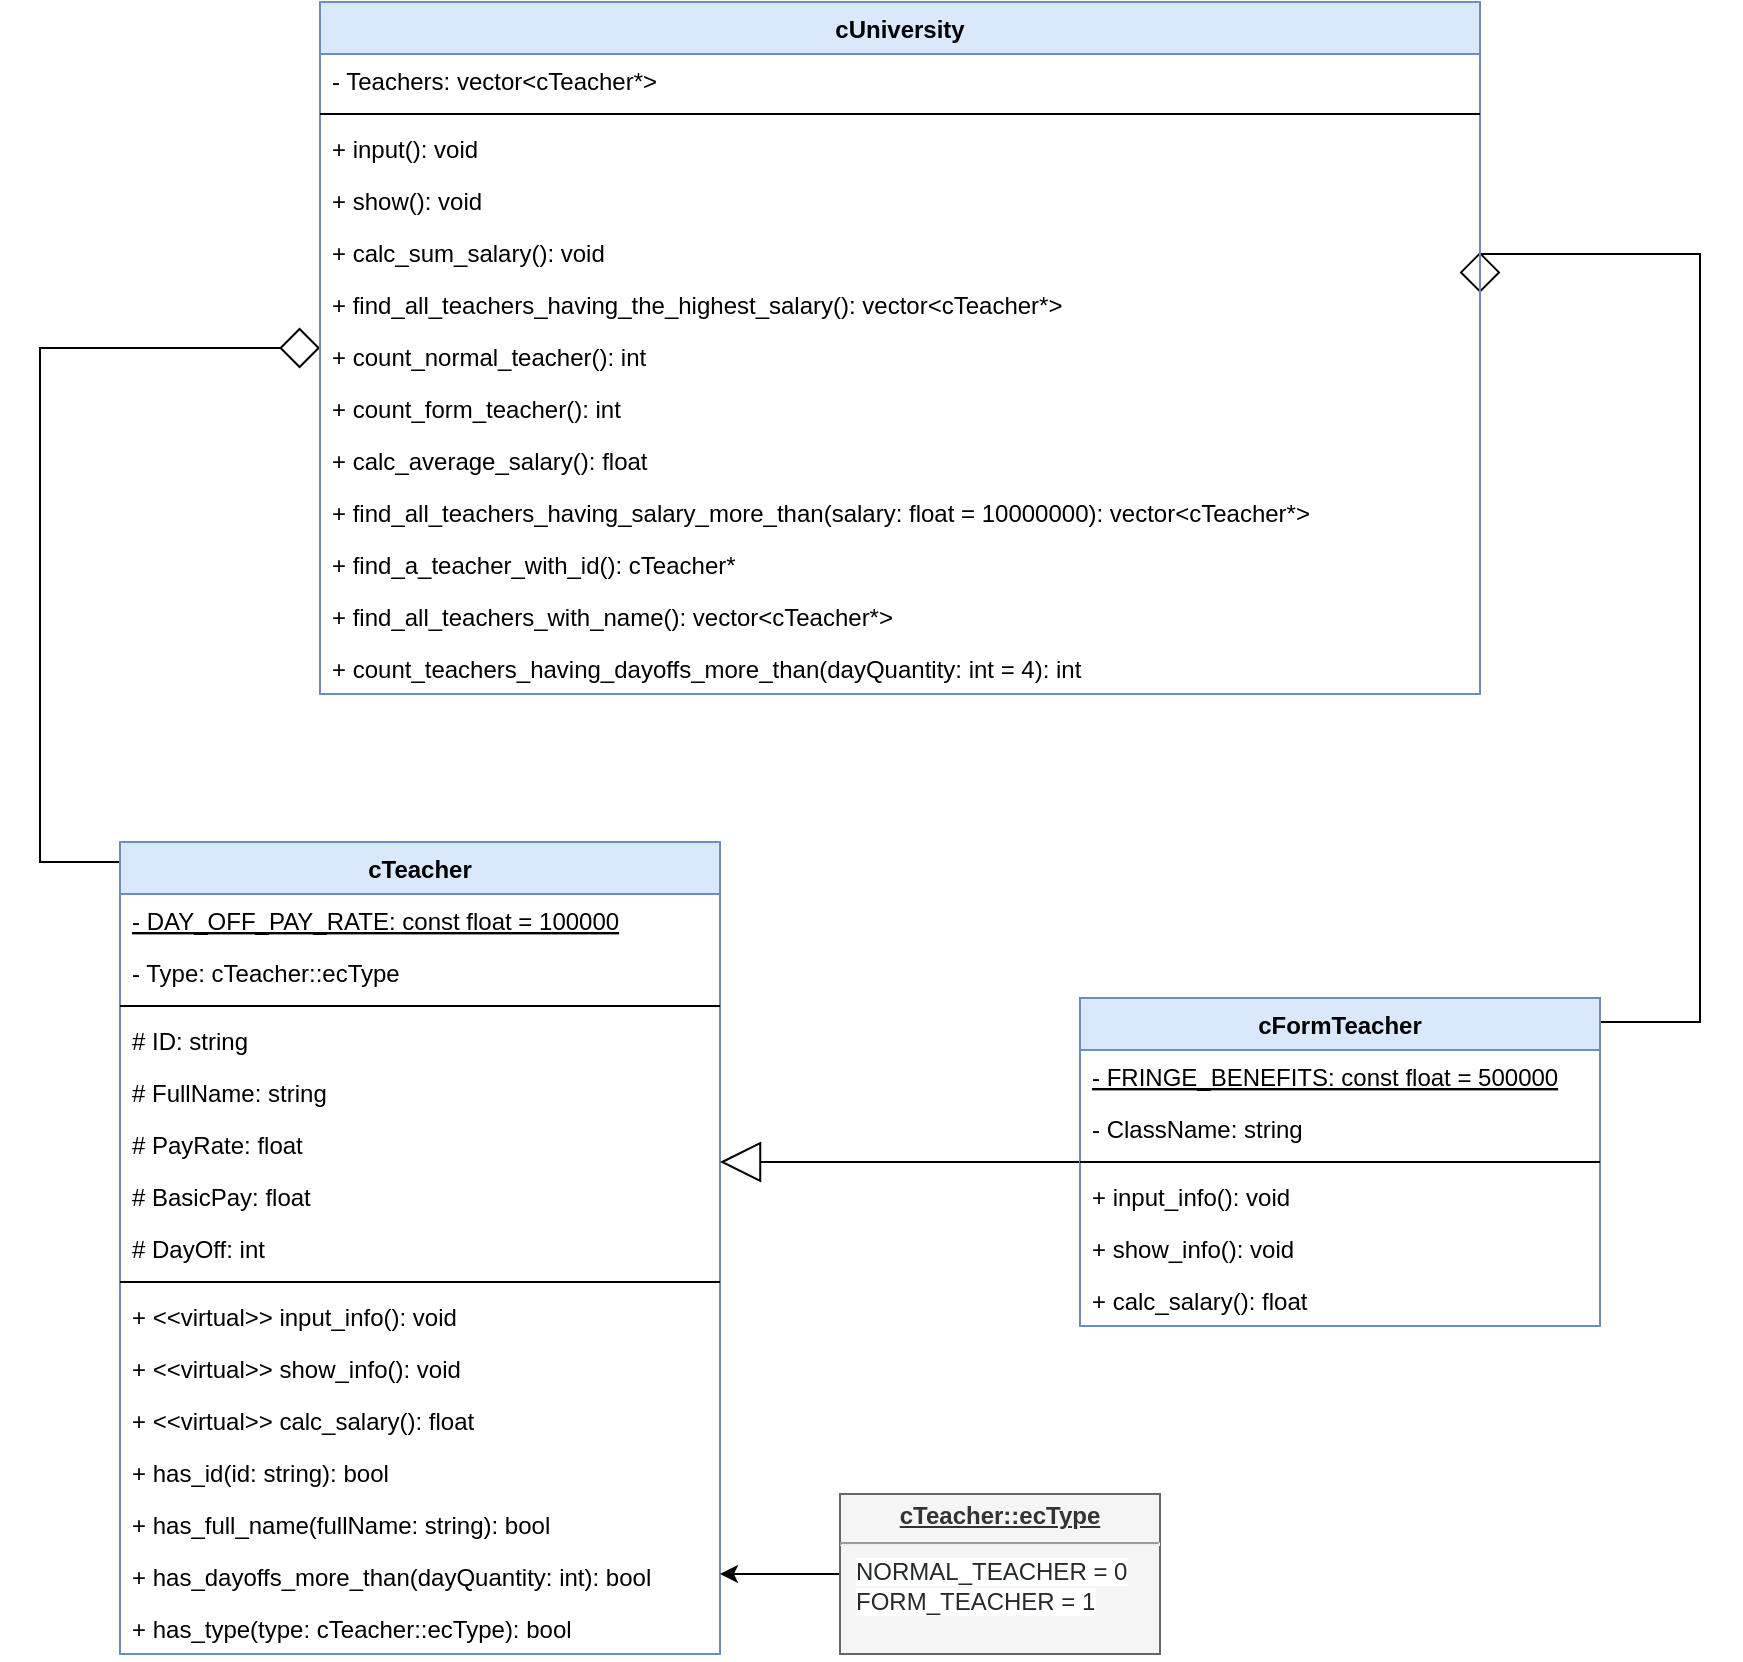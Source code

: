 <mxfile version="10.9.5" type="device"><diagram id="gBn43rBUpK_3jm3yR9Wf" name="Page-1"><mxGraphModel dx="852" dy="471" grid="1" gridSize="10" guides="1" tooltips="1" connect="1" arrows="1" fold="1" page="1" pageScale="1" pageWidth="1100" pageHeight="850" math="0" shadow="0"><root><mxCell id="0"/><mxCell id="1" parent="0"/><mxCell id="ZVa3Pmu58LLgdYZ1K6To-34" style="edgeStyle=orthogonalEdgeStyle;rounded=0;orthogonalLoop=1;jettySize=auto;html=1;entryX=0;entryY=0.5;entryDx=0;entryDy=0;endArrow=diamond;endFill=0;endSize=18;startSize=18;" parent="1" source="ZVa3Pmu58LLgdYZ1K6To-1" target="ZVa3Pmu58LLgdYZ1K6To-20" edge="1"><mxGeometry relative="1" as="geometry"><Array as="points"><mxPoint x="150" y="460"/><mxPoint x="150" y="203"/></Array></mxGeometry></mxCell><mxCell id="ZVa3Pmu58LLgdYZ1K6To-1" value="cTeacher" style="swimlane;fontStyle=1;align=center;verticalAlign=top;childLayout=stackLayout;horizontal=1;startSize=26;horizontalStack=0;resizeParent=1;resizeParentMax=0;resizeLast=0;collapsible=1;marginBottom=0;fillColor=#dae8fc;strokeColor=#6c8ebf;" parent="1" vertex="1"><mxGeometry x="190" y="450" width="300" height="406" as="geometry"/></mxCell><mxCell id="ZVa3Pmu58LLgdYZ1K6To-2" value="- DAY_OFF_PAY_RATE: const float = 100000" style="text;strokeColor=none;fillColor=none;align=left;verticalAlign=top;spacingLeft=4;spacingRight=4;overflow=hidden;rotatable=0;points=[[0,0.5],[1,0.5]];portConstraint=eastwest;fontStyle=4" parent="ZVa3Pmu58LLgdYZ1K6To-1" vertex="1"><mxGeometry y="26" width="300" height="26" as="geometry"/></mxCell><mxCell id="F0ixPLLrOuQJJVPhw9My-12" value="- Type: cTeacher::ecType" style="text;strokeColor=none;fillColor=none;align=left;verticalAlign=top;spacingLeft=4;spacingRight=4;overflow=hidden;rotatable=0;points=[[0,0.5],[1,0.5]];portConstraint=eastwest;fontStyle=0" parent="ZVa3Pmu58LLgdYZ1K6To-1" vertex="1"><mxGeometry y="52" width="300" height="26" as="geometry"/></mxCell><mxCell id="ZVa3Pmu58LLgdYZ1K6To-3" value="" style="line;strokeWidth=1;fillColor=none;align=left;verticalAlign=middle;spacingTop=-1;spacingLeft=3;spacingRight=3;rotatable=0;labelPosition=right;points=[];portConstraint=eastwest;" parent="ZVa3Pmu58LLgdYZ1K6To-1" vertex="1"><mxGeometry y="78" width="300" height="8" as="geometry"/></mxCell><mxCell id="ZVa3Pmu58LLgdYZ1K6To-4" value="# ID: string" style="text;strokeColor=none;fillColor=none;align=left;verticalAlign=top;spacingLeft=4;spacingRight=4;overflow=hidden;rotatable=0;points=[[0,0.5],[1,0.5]];portConstraint=eastwest;" parent="ZVa3Pmu58LLgdYZ1K6To-1" vertex="1"><mxGeometry y="86" width="300" height="26" as="geometry"/></mxCell><mxCell id="ZVa3Pmu58LLgdYZ1K6To-5" value="# FullName: string" style="text;strokeColor=none;fillColor=none;align=left;verticalAlign=top;spacingLeft=4;spacingRight=4;overflow=hidden;rotatable=0;points=[[0,0.5],[1,0.5]];portConstraint=eastwest;" parent="ZVa3Pmu58LLgdYZ1K6To-1" vertex="1"><mxGeometry y="112" width="300" height="26" as="geometry"/></mxCell><mxCell id="ZVa3Pmu58LLgdYZ1K6To-6" value="# PayRate: float" style="text;strokeColor=none;fillColor=none;align=left;verticalAlign=top;spacingLeft=4;spacingRight=4;overflow=hidden;rotatable=0;points=[[0,0.5],[1,0.5]];portConstraint=eastwest;" parent="ZVa3Pmu58LLgdYZ1K6To-1" vertex="1"><mxGeometry y="138" width="300" height="26" as="geometry"/></mxCell><mxCell id="ZVa3Pmu58LLgdYZ1K6To-7" value="# BasicPay: float" style="text;strokeColor=none;fillColor=none;align=left;verticalAlign=top;spacingLeft=4;spacingRight=4;overflow=hidden;rotatable=0;points=[[0,0.5],[1,0.5]];portConstraint=eastwest;" parent="ZVa3Pmu58LLgdYZ1K6To-1" vertex="1"><mxGeometry y="164" width="300" height="26" as="geometry"/></mxCell><mxCell id="ZVa3Pmu58LLgdYZ1K6To-8" value="# DayOff: int" style="text;strokeColor=none;fillColor=none;align=left;verticalAlign=top;spacingLeft=4;spacingRight=4;overflow=hidden;rotatable=0;points=[[0,0.5],[1,0.5]];portConstraint=eastwest;" parent="ZVa3Pmu58LLgdYZ1K6To-1" vertex="1"><mxGeometry y="190" width="300" height="26" as="geometry"/></mxCell><mxCell id="ZVa3Pmu58LLgdYZ1K6To-12" value="" style="line;strokeWidth=1;fillColor=none;align=left;verticalAlign=middle;spacingTop=-1;spacingLeft=3;spacingRight=3;rotatable=0;labelPosition=right;points=[];portConstraint=eastwest;" parent="ZVa3Pmu58LLgdYZ1K6To-1" vertex="1"><mxGeometry y="216" width="300" height="8" as="geometry"/></mxCell><mxCell id="ZVa3Pmu58LLgdYZ1K6To-9" value="+ &lt;&lt;virtual&gt;&gt; input_info(): void" style="text;strokeColor=none;fillColor=none;align=left;verticalAlign=top;spacingLeft=4;spacingRight=4;overflow=hidden;rotatable=0;points=[[0,0.5],[1,0.5]];portConstraint=eastwest;" parent="ZVa3Pmu58LLgdYZ1K6To-1" vertex="1"><mxGeometry y="224" width="300" height="26" as="geometry"/></mxCell><mxCell id="ZVa3Pmu58LLgdYZ1K6To-10" value="+ &lt;&lt;virtual&gt;&gt; show_info(): void" style="text;strokeColor=none;fillColor=none;align=left;verticalAlign=top;spacingLeft=4;spacingRight=4;overflow=hidden;rotatable=0;points=[[0,0.5],[1,0.5]];portConstraint=eastwest;" parent="ZVa3Pmu58LLgdYZ1K6To-1" vertex="1"><mxGeometry y="250" width="300" height="26" as="geometry"/></mxCell><mxCell id="ZVa3Pmu58LLgdYZ1K6To-11" value="+ &lt;&lt;virtual&gt;&gt; calc_salary(): float" style="text;strokeColor=none;fillColor=none;align=left;verticalAlign=top;spacingLeft=4;spacingRight=4;overflow=hidden;rotatable=0;points=[[0,0.5],[1,0.5]];portConstraint=eastwest;" parent="ZVa3Pmu58LLgdYZ1K6To-1" vertex="1"><mxGeometry y="276" width="300" height="26" as="geometry"/></mxCell><mxCell id="F0ixPLLrOuQJJVPhw9My-13" value="+ has_id(id: string): bool" style="text;strokeColor=none;fillColor=none;align=left;verticalAlign=top;spacingLeft=4;spacingRight=4;overflow=hidden;rotatable=0;points=[[0,0.5],[1,0.5]];portConstraint=eastwest;" parent="ZVa3Pmu58LLgdYZ1K6To-1" vertex="1"><mxGeometry y="302" width="300" height="26" as="geometry"/></mxCell><mxCell id="F0ixPLLrOuQJJVPhw9My-14" value="+ has_full_name(fullName: string): bool" style="text;strokeColor=none;fillColor=none;align=left;verticalAlign=top;spacingLeft=4;spacingRight=4;overflow=hidden;rotatable=0;points=[[0,0.5],[1,0.5]];portConstraint=eastwest;" parent="ZVa3Pmu58LLgdYZ1K6To-1" vertex="1"><mxGeometry y="328" width="300" height="26" as="geometry"/></mxCell><mxCell id="F0ixPLLrOuQJJVPhw9My-15" value="+ has_dayoffs_more_than(dayQuantity: int): bool" style="text;strokeColor=none;fillColor=none;align=left;verticalAlign=top;spacingLeft=4;spacingRight=4;overflow=hidden;rotatable=0;points=[[0,0.5],[1,0.5]];portConstraint=eastwest;" parent="ZVa3Pmu58LLgdYZ1K6To-1" vertex="1"><mxGeometry y="354" width="300" height="26" as="geometry"/></mxCell><mxCell id="F0ixPLLrOuQJJVPhw9My-16" value="+ has_type(type: cTeacher::ecType): bool" style="text;strokeColor=none;fillColor=none;align=left;verticalAlign=top;spacingLeft=4;spacingRight=4;overflow=hidden;rotatable=0;points=[[0,0.5],[1,0.5]];portConstraint=eastwest;" parent="ZVa3Pmu58LLgdYZ1K6To-1" vertex="1"><mxGeometry y="380" width="300" height="26" as="geometry"/></mxCell><mxCell id="ZVa3Pmu58LLgdYZ1K6To-35" style="edgeStyle=orthogonalEdgeStyle;rounded=0;orthogonalLoop=1;jettySize=auto;html=1;entryX=1;entryY=0.5;entryDx=0;entryDy=0;endArrow=diamond;endFill=0;endSize=18;startSize=18;" parent="1" source="ZVa3Pmu58LLgdYZ1K6To-13" target="ZVa3Pmu58LLgdYZ1K6To-33" edge="1"><mxGeometry relative="1" as="geometry"><Array as="points"><mxPoint x="980" y="540"/><mxPoint x="980" y="156"/></Array></mxGeometry></mxCell><mxCell id="ZVa3Pmu58LLgdYZ1K6To-36" style="edgeStyle=orthogonalEdgeStyle;rounded=0;orthogonalLoop=1;jettySize=auto;html=1;endArrow=block;endFill=0;endSize=18;startSize=18;" parent="1" source="ZVa3Pmu58LLgdYZ1K6To-13" target="ZVa3Pmu58LLgdYZ1K6To-1" edge="1"><mxGeometry relative="1" as="geometry"><Array as="points"><mxPoint x="670" y="650"/></Array></mxGeometry></mxCell><mxCell id="ZVa3Pmu58LLgdYZ1K6To-13" value="cFormTeacher" style="swimlane;fontStyle=1;align=center;verticalAlign=top;childLayout=stackLayout;horizontal=1;startSize=26;horizontalStack=0;resizeParent=1;resizeParentMax=0;resizeLast=0;collapsible=1;marginBottom=0;fillColor=#dae8fc;strokeColor=#6c8ebf;" parent="1" vertex="1"><mxGeometry x="670" y="528" width="260" height="164" as="geometry"/></mxCell><mxCell id="ZVa3Pmu58LLgdYZ1K6To-14" value="- FRINGE_BENEFITS: const float = 500000" style="text;strokeColor=none;fillColor=none;align=left;verticalAlign=top;spacingLeft=4;spacingRight=4;overflow=hidden;rotatable=0;points=[[0,0.5],[1,0.5]];portConstraint=eastwest;fontStyle=4" parent="ZVa3Pmu58LLgdYZ1K6To-13" vertex="1"><mxGeometry y="26" width="260" height="26" as="geometry"/></mxCell><mxCell id="ZVa3Pmu58LLgdYZ1K6To-16" value="- ClassName: string" style="text;strokeColor=none;fillColor=none;align=left;verticalAlign=top;spacingLeft=4;spacingRight=4;overflow=hidden;rotatable=0;points=[[0,0.5],[1,0.5]];portConstraint=eastwest;" parent="ZVa3Pmu58LLgdYZ1K6To-13" vertex="1"><mxGeometry y="52" width="260" height="26" as="geometry"/></mxCell><mxCell id="ZVa3Pmu58LLgdYZ1K6To-15" value="" style="line;strokeWidth=1;fillColor=none;align=left;verticalAlign=middle;spacingTop=-1;spacingLeft=3;spacingRight=3;rotatable=0;labelPosition=right;points=[];portConstraint=eastwest;" parent="ZVa3Pmu58LLgdYZ1K6To-13" vertex="1"><mxGeometry y="78" width="260" height="8" as="geometry"/></mxCell><mxCell id="ZVa3Pmu58LLgdYZ1K6To-17" value="+ input_info(): void" style="text;strokeColor=none;fillColor=none;align=left;verticalAlign=top;spacingLeft=4;spacingRight=4;overflow=hidden;rotatable=0;points=[[0,0.5],[1,0.5]];portConstraint=eastwest;" parent="ZVa3Pmu58LLgdYZ1K6To-13" vertex="1"><mxGeometry y="86" width="260" height="26" as="geometry"/></mxCell><mxCell id="ZVa3Pmu58LLgdYZ1K6To-18" value="+ show_info(): void" style="text;strokeColor=none;fillColor=none;align=left;verticalAlign=top;spacingLeft=4;spacingRight=4;overflow=hidden;rotatable=0;points=[[0,0.5],[1,0.5]];portConstraint=eastwest;" parent="ZVa3Pmu58LLgdYZ1K6To-13" vertex="1"><mxGeometry y="112" width="260" height="26" as="geometry"/></mxCell><mxCell id="ZVa3Pmu58LLgdYZ1K6To-19" value="+ calc_salary(): float" style="text;strokeColor=none;fillColor=none;align=left;verticalAlign=top;spacingLeft=4;spacingRight=4;overflow=hidden;rotatable=0;points=[[0,0.5],[1,0.5]];portConstraint=eastwest;" parent="ZVa3Pmu58LLgdYZ1K6To-13" vertex="1"><mxGeometry y="138" width="260" height="26" as="geometry"/></mxCell><mxCell id="ZVa3Pmu58LLgdYZ1K6To-20" value="cUniversity" style="swimlane;fontStyle=1;align=center;verticalAlign=top;childLayout=stackLayout;horizontal=1;startSize=26;horizontalStack=0;resizeParent=1;resizeParentMax=0;resizeLast=0;collapsible=1;marginBottom=0;fillColor=#dae8fc;strokeColor=#6c8ebf;" parent="1" vertex="1"><mxGeometry x="290" y="30" width="580" height="346" as="geometry"/></mxCell><mxCell id="ZVa3Pmu58LLgdYZ1K6To-21" value="- Teachers: vector&lt;cTeacher*&gt;" style="text;strokeColor=none;fillColor=none;align=left;verticalAlign=top;spacingLeft=4;spacingRight=4;overflow=hidden;rotatable=0;points=[[0,0.5],[1,0.5]];portConstraint=eastwest;" parent="ZVa3Pmu58LLgdYZ1K6To-20" vertex="1"><mxGeometry y="26" width="580" height="26" as="geometry"/></mxCell><mxCell id="F0ixPLLrOuQJJVPhw9My-11" value="" style="line;strokeWidth=1;fillColor=none;align=left;verticalAlign=middle;spacingTop=-1;spacingLeft=3;spacingRight=3;rotatable=0;labelPosition=right;points=[];portConstraint=eastwest;" parent="ZVa3Pmu58LLgdYZ1K6To-20" vertex="1"><mxGeometry y="52" width="580" height="8" as="geometry"/></mxCell><mxCell id="ZVa3Pmu58LLgdYZ1K6To-23" value="+ input(): void" style="text;strokeColor=none;fillColor=none;align=left;verticalAlign=top;spacingLeft=4;spacingRight=4;overflow=hidden;rotatable=0;points=[[0,0.5],[1,0.5]];portConstraint=eastwest;" parent="ZVa3Pmu58LLgdYZ1K6To-20" vertex="1"><mxGeometry y="60" width="580" height="26" as="geometry"/></mxCell><mxCell id="ZVa3Pmu58LLgdYZ1K6To-32" value="+ show(): void" style="text;strokeColor=none;fillColor=none;align=left;verticalAlign=top;spacingLeft=4;spacingRight=4;overflow=hidden;rotatable=0;points=[[0,0.5],[1,0.5]];portConstraint=eastwest;" parent="ZVa3Pmu58LLgdYZ1K6To-20" vertex="1"><mxGeometry y="86" width="580" height="26" as="geometry"/></mxCell><mxCell id="ZVa3Pmu58LLgdYZ1K6To-33" value="+ calc_sum_salary(): void" style="text;strokeColor=none;fillColor=none;align=left;verticalAlign=top;spacingLeft=4;spacingRight=4;overflow=hidden;rotatable=0;points=[[0,0.5],[1,0.5]];portConstraint=eastwest;" parent="ZVa3Pmu58LLgdYZ1K6To-20" vertex="1"><mxGeometry y="112" width="580" height="26" as="geometry"/></mxCell><mxCell id="F0ixPLLrOuQJJVPhw9My-1" value="+ find_all_teachers_having_the_highest_salary(): vector&lt;cTeacher*&gt;" style="text;strokeColor=none;fillColor=none;align=left;verticalAlign=top;spacingLeft=4;spacingRight=4;overflow=hidden;rotatable=0;points=[[0,0.5],[1,0.5]];portConstraint=eastwest;" parent="ZVa3Pmu58LLgdYZ1K6To-20" vertex="1"><mxGeometry y="138" width="580" height="26" as="geometry"/></mxCell><mxCell id="F0ixPLLrOuQJJVPhw9My-2" value="+ count_normal_teacher(): int" style="text;strokeColor=none;fillColor=none;align=left;verticalAlign=top;spacingLeft=4;spacingRight=4;overflow=hidden;rotatable=0;points=[[0,0.5],[1,0.5]];portConstraint=eastwest;" parent="ZVa3Pmu58LLgdYZ1K6To-20" vertex="1"><mxGeometry y="164" width="580" height="26" as="geometry"/></mxCell><mxCell id="F0ixPLLrOuQJJVPhw9My-3" value="+ count_form_teacher(): int" style="text;strokeColor=none;fillColor=none;align=left;verticalAlign=top;spacingLeft=4;spacingRight=4;overflow=hidden;rotatable=0;points=[[0,0.5],[1,0.5]];portConstraint=eastwest;" parent="ZVa3Pmu58LLgdYZ1K6To-20" vertex="1"><mxGeometry y="190" width="580" height="26" as="geometry"/></mxCell><mxCell id="F0ixPLLrOuQJJVPhw9My-4" value="+ calc_average_salary(): float" style="text;strokeColor=none;fillColor=none;align=left;verticalAlign=top;spacingLeft=4;spacingRight=4;overflow=hidden;rotatable=0;points=[[0,0.5],[1,0.5]];portConstraint=eastwest;" parent="ZVa3Pmu58LLgdYZ1K6To-20" vertex="1"><mxGeometry y="216" width="580" height="26" as="geometry"/></mxCell><mxCell id="F0ixPLLrOuQJJVPhw9My-5" value="+ find_all_teachers_having_salary_more_than(salary: float = 10000000): vector&lt;cTeacher*&gt;" style="text;strokeColor=none;fillColor=none;align=left;verticalAlign=top;spacingLeft=4;spacingRight=4;overflow=hidden;rotatable=0;points=[[0,0.5],[1,0.5]];portConstraint=eastwest;" parent="ZVa3Pmu58LLgdYZ1K6To-20" vertex="1"><mxGeometry y="242" width="580" height="26" as="geometry"/></mxCell><mxCell id="F0ixPLLrOuQJJVPhw9My-6" value="+ find_a_teacher_with_id(): cTeacher*&#10;" style="text;strokeColor=none;fillColor=none;align=left;verticalAlign=top;spacingLeft=4;spacingRight=4;overflow=hidden;rotatable=0;points=[[0,0.5],[1,0.5]];portConstraint=eastwest;" parent="ZVa3Pmu58LLgdYZ1K6To-20" vertex="1"><mxGeometry y="268" width="580" height="26" as="geometry"/></mxCell><mxCell id="F0ixPLLrOuQJJVPhw9My-9" value="+ find_all_teachers_with_name(): vector&lt;cTeacher*&gt;" style="text;strokeColor=none;fillColor=none;align=left;verticalAlign=top;spacingLeft=4;spacingRight=4;overflow=hidden;rotatable=0;points=[[0,0.5],[1,0.5]];portConstraint=eastwest;" parent="ZVa3Pmu58LLgdYZ1K6To-20" vertex="1"><mxGeometry y="294" width="580" height="26" as="geometry"/></mxCell><mxCell id="F0ixPLLrOuQJJVPhw9My-10" value="+ count_teachers_having_dayoffs_more_than(dayQuantity: int = 4): int" style="text;strokeColor=none;fillColor=none;align=left;verticalAlign=top;spacingLeft=4;spacingRight=4;overflow=hidden;rotatable=0;points=[[0,0.5],[1,0.5]];portConstraint=eastwest;" parent="ZVa3Pmu58LLgdYZ1K6To-20" vertex="1"><mxGeometry y="320" width="580" height="26" as="geometry"/></mxCell><mxCell id="F0ixPLLrOuQJJVPhw9My-18" style="edgeStyle=orthogonalEdgeStyle;rounded=0;orthogonalLoop=1;jettySize=auto;html=1;" parent="1" source="F0ixPLLrOuQJJVPhw9My-17" target="ZVa3Pmu58LLgdYZ1K6To-1" edge="1"><mxGeometry relative="1" as="geometry"><Array as="points"><mxPoint x="510" y="816"/><mxPoint x="510" y="816"/></Array></mxGeometry></mxCell><mxCell id="F0ixPLLrOuQJJVPhw9My-17" value="&lt;p style=&quot;margin: 0px ; margin-top: 4px ; text-align: center ; text-decoration: underline&quot;&gt;&lt;b&gt;cTeacher::ecType&lt;/b&gt;&lt;/p&gt;&lt;hr&gt;&lt;p style=&quot;margin: 0px ; margin-left: 8px&quot;&gt;&lt;span style=&quot;color: rgb(36 , 41 , 46) ; font-family: , &amp;#34;consolas&amp;#34; , &amp;#34;liberation mono&amp;#34; , &amp;#34;menlo&amp;#34; , &amp;#34;courier&amp;#34; , monospace ; white-space: pre ; background-color: rgb(255 , 255 , 255)&quot;&gt;NORMAL_TEACHER = 0&lt;/span&gt;&lt;br&gt;&lt;/p&gt;&lt;p style=&quot;margin: 0px ; margin-left: 8px&quot;&gt;&lt;span style=&quot;color: rgb(36 , 41 , 46) ; font-family: , &amp;#34;consolas&amp;#34; , &amp;#34;liberation mono&amp;#34; , &amp;#34;menlo&amp;#34; , &amp;#34;courier&amp;#34; , monospace ; white-space: pre ; background-color: rgb(255 , 255 , 255)&quot;&gt;FORM_TEACHER = 1&lt;/span&gt;&lt;span style=&quot;color: rgb(36 , 41 , 46) ; font-family: , &amp;#34;consolas&amp;#34; , &amp;#34;liberation mono&amp;#34; , &amp;#34;menlo&amp;#34; , &amp;#34;courier&amp;#34; , monospace ; white-space: pre ; background-color: rgb(255 , 255 , 255)&quot;&gt;&lt;br&gt;&lt;/span&gt;&lt;/p&gt;" style="verticalAlign=top;align=left;overflow=fill;fontSize=12;fontFamily=Helvetica;html=1;fillColor=#f5f5f5;strokeColor=#666666;fontColor=#333333;" parent="1" vertex="1"><mxGeometry x="550" y="776" width="160" height="80" as="geometry"/></mxCell></root></mxGraphModel></diagram></mxfile>